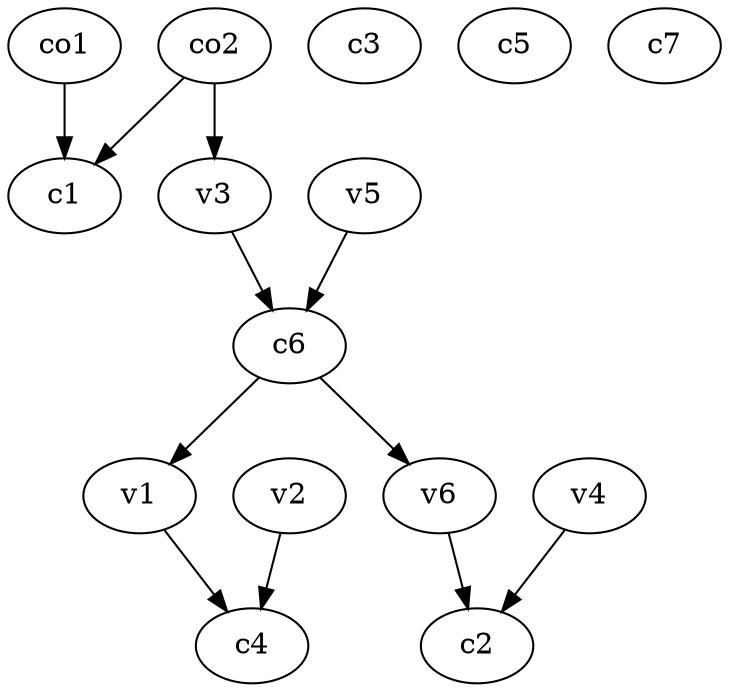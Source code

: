 strict digraph  {
c1;
c2;
c3;
c4;
c5;
c6;
c7;
v1;
v2;
v3;
v4;
v5;
v6;
co1;
co2;
c6 -> v6  [weight=1];
c6 -> v1  [weight=1];
v1 -> c4  [weight=1];
v2 -> c4  [weight=1];
v3 -> c6  [weight=1];
v4 -> c2  [weight=1];
v5 -> c6  [weight=1];
v6 -> c2  [weight=1];
co1 -> c1  [weight=1];
co2 -> c1  [weight=1];
co2 -> v3  [weight=1];
}
